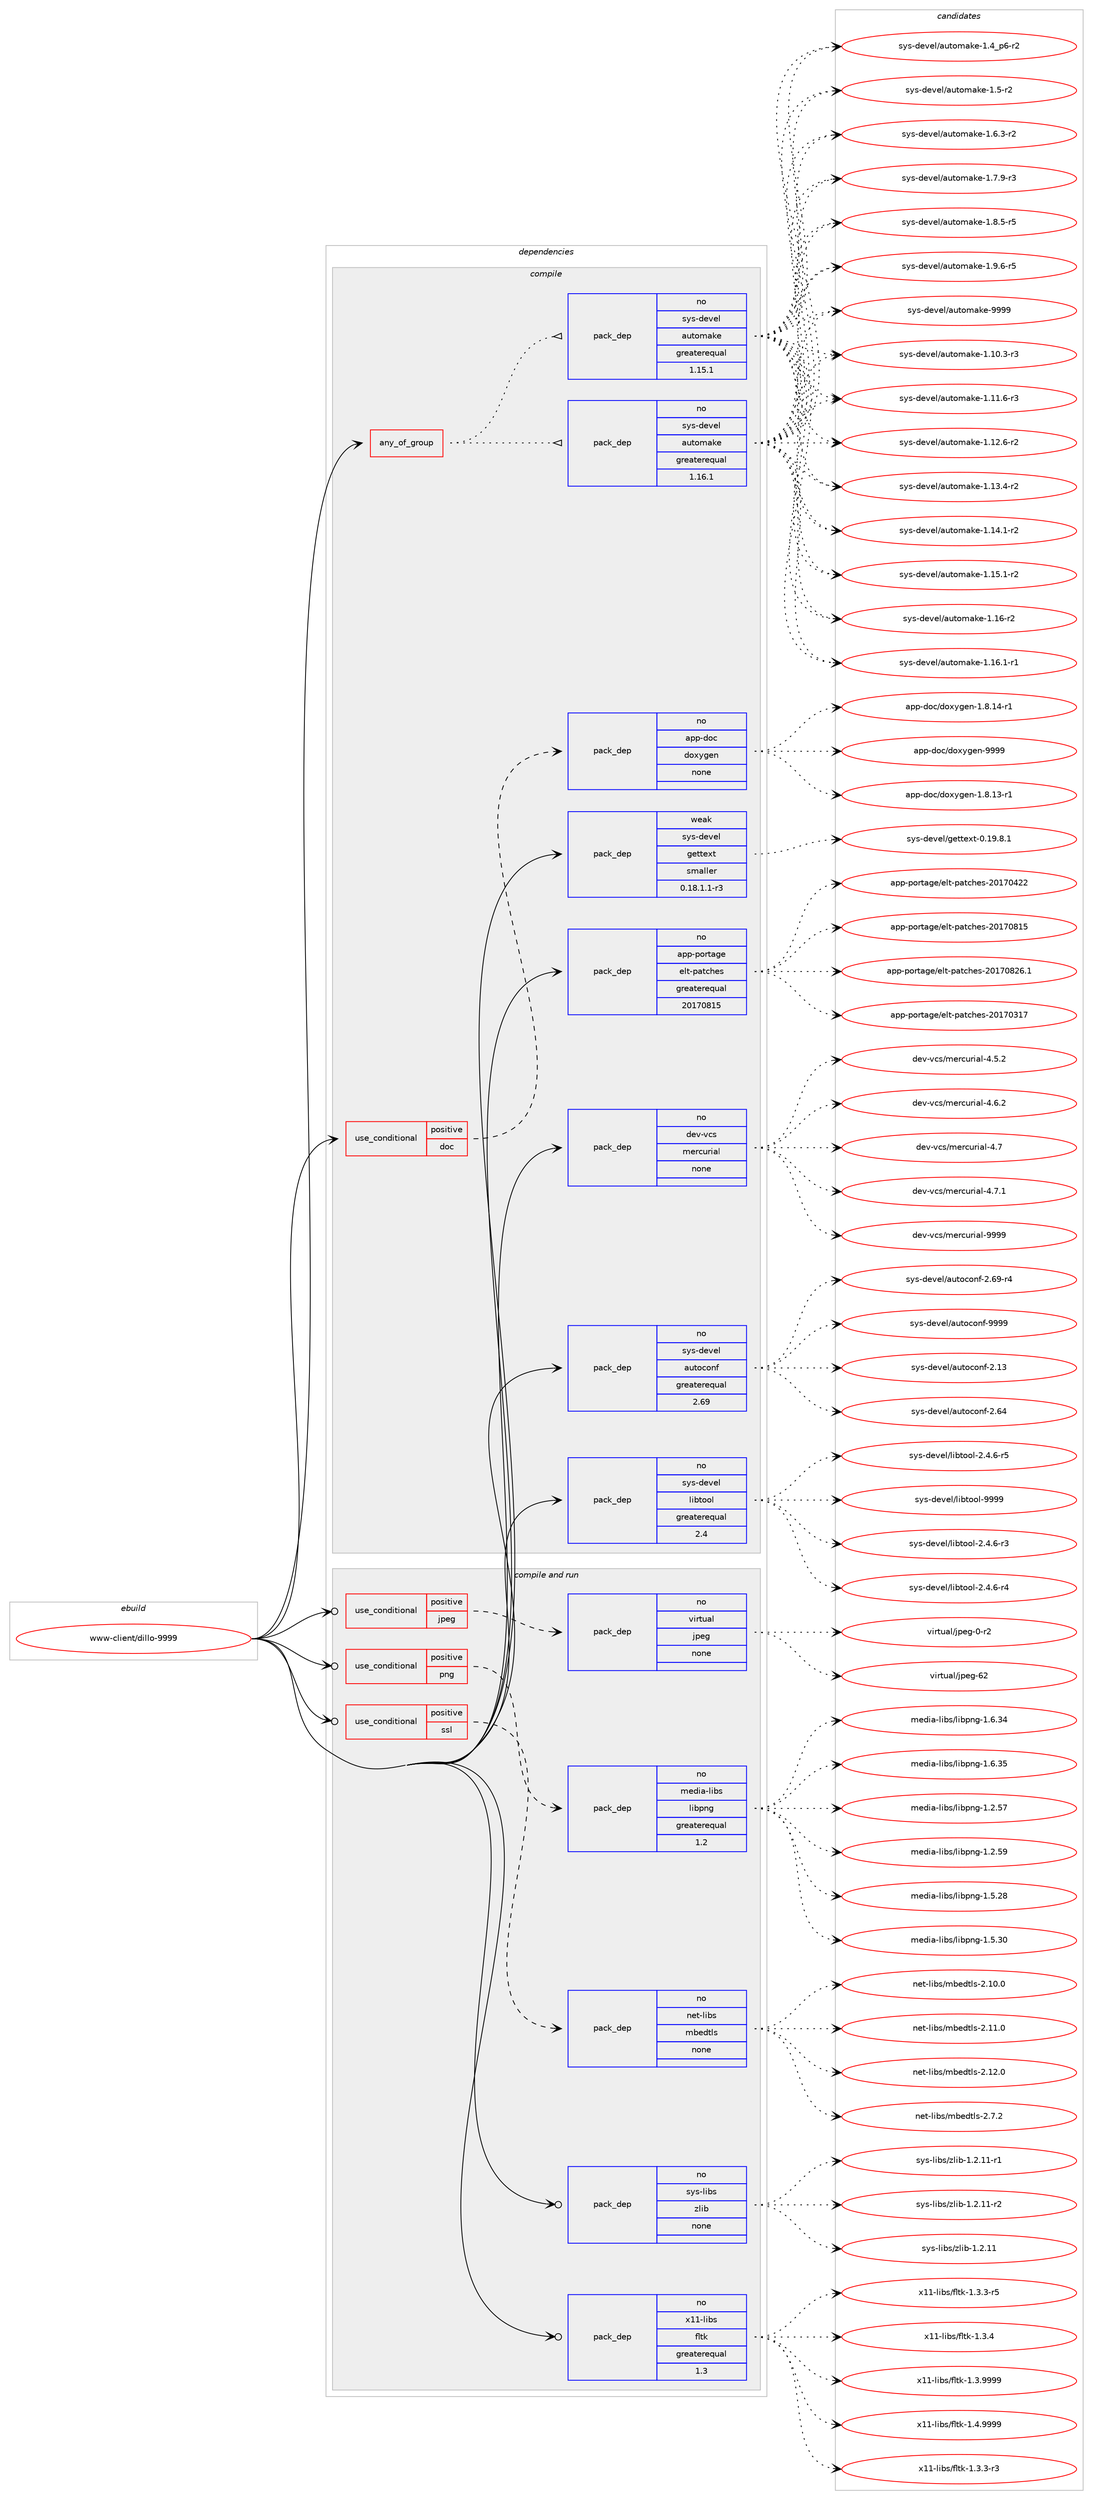 digraph prolog {

# *************
# Graph options
# *************

newrank=true;
concentrate=true;
compound=true;
graph [rankdir=LR,fontname=Helvetica,fontsize=10,ranksep=1.5];#, ranksep=2.5, nodesep=0.2];
edge  [arrowhead=vee];
node  [fontname=Helvetica,fontsize=10];

# **********
# The ebuild
# **********

subgraph cluster_leftcol {
color=gray;
rank=same;
label=<<i>ebuild</i>>;
id [label="www-client/dillo-9999", color=red, width=4, href="../www-client/dillo-9999.svg"];
}

# ****************
# The dependencies
# ****************

subgraph cluster_midcol {
color=gray;
label=<<i>dependencies</i>>;
subgraph cluster_compile {
fillcolor="#eeeeee";
style=filled;
label=<<i>compile</i>>;
subgraph any324 {
dependency17467 [label=<<TABLE BORDER="0" CELLBORDER="1" CELLSPACING="0" CELLPADDING="4"><TR><TD CELLPADDING="10">any_of_group</TD></TR></TABLE>>, shape=none, color=red];subgraph pack12136 {
dependency17468 [label=<<TABLE BORDER="0" CELLBORDER="1" CELLSPACING="0" CELLPADDING="4" WIDTH="220"><TR><TD ROWSPAN="6" CELLPADDING="30">pack_dep</TD></TR><TR><TD WIDTH="110">no</TD></TR><TR><TD>sys-devel</TD></TR><TR><TD>automake</TD></TR><TR><TD>greaterequal</TD></TR><TR><TD>1.16.1</TD></TR></TABLE>>, shape=none, color=blue];
}
dependency17467:e -> dependency17468:w [weight=20,style="dotted",arrowhead="oinv"];
subgraph pack12137 {
dependency17469 [label=<<TABLE BORDER="0" CELLBORDER="1" CELLSPACING="0" CELLPADDING="4" WIDTH="220"><TR><TD ROWSPAN="6" CELLPADDING="30">pack_dep</TD></TR><TR><TD WIDTH="110">no</TD></TR><TR><TD>sys-devel</TD></TR><TR><TD>automake</TD></TR><TR><TD>greaterequal</TD></TR><TR><TD>1.15.1</TD></TR></TABLE>>, shape=none, color=blue];
}
dependency17467:e -> dependency17469:w [weight=20,style="dotted",arrowhead="oinv"];
}
id:e -> dependency17467:w [weight=20,style="solid",arrowhead="vee"];
subgraph cond4978 {
dependency17470 [label=<<TABLE BORDER="0" CELLBORDER="1" CELLSPACING="0" CELLPADDING="4"><TR><TD ROWSPAN="3" CELLPADDING="10">use_conditional</TD></TR><TR><TD>positive</TD></TR><TR><TD>doc</TD></TR></TABLE>>, shape=none, color=red];
subgraph pack12138 {
dependency17471 [label=<<TABLE BORDER="0" CELLBORDER="1" CELLSPACING="0" CELLPADDING="4" WIDTH="220"><TR><TD ROWSPAN="6" CELLPADDING="30">pack_dep</TD></TR><TR><TD WIDTH="110">no</TD></TR><TR><TD>app-doc</TD></TR><TR><TD>doxygen</TD></TR><TR><TD>none</TD></TR><TR><TD></TD></TR></TABLE>>, shape=none, color=blue];
}
dependency17470:e -> dependency17471:w [weight=20,style="dashed",arrowhead="vee"];
}
id:e -> dependency17470:w [weight=20,style="solid",arrowhead="vee"];
subgraph pack12139 {
dependency17472 [label=<<TABLE BORDER="0" CELLBORDER="1" CELLSPACING="0" CELLPADDING="4" WIDTH="220"><TR><TD ROWSPAN="6" CELLPADDING="30">pack_dep</TD></TR><TR><TD WIDTH="110">no</TD></TR><TR><TD>app-portage</TD></TR><TR><TD>elt-patches</TD></TR><TR><TD>greaterequal</TD></TR><TR><TD>20170815</TD></TR></TABLE>>, shape=none, color=blue];
}
id:e -> dependency17472:w [weight=20,style="solid",arrowhead="vee"];
subgraph pack12140 {
dependency17473 [label=<<TABLE BORDER="0" CELLBORDER="1" CELLSPACING="0" CELLPADDING="4" WIDTH="220"><TR><TD ROWSPAN="6" CELLPADDING="30">pack_dep</TD></TR><TR><TD WIDTH="110">no</TD></TR><TR><TD>dev-vcs</TD></TR><TR><TD>mercurial</TD></TR><TR><TD>none</TD></TR><TR><TD></TD></TR></TABLE>>, shape=none, color=blue];
}
id:e -> dependency17473:w [weight=20,style="solid",arrowhead="vee"];
subgraph pack12141 {
dependency17474 [label=<<TABLE BORDER="0" CELLBORDER="1" CELLSPACING="0" CELLPADDING="4" WIDTH="220"><TR><TD ROWSPAN="6" CELLPADDING="30">pack_dep</TD></TR><TR><TD WIDTH="110">no</TD></TR><TR><TD>sys-devel</TD></TR><TR><TD>autoconf</TD></TR><TR><TD>greaterequal</TD></TR><TR><TD>2.69</TD></TR></TABLE>>, shape=none, color=blue];
}
id:e -> dependency17474:w [weight=20,style="solid",arrowhead="vee"];
subgraph pack12142 {
dependency17475 [label=<<TABLE BORDER="0" CELLBORDER="1" CELLSPACING="0" CELLPADDING="4" WIDTH="220"><TR><TD ROWSPAN="6" CELLPADDING="30">pack_dep</TD></TR><TR><TD WIDTH="110">no</TD></TR><TR><TD>sys-devel</TD></TR><TR><TD>libtool</TD></TR><TR><TD>greaterequal</TD></TR><TR><TD>2.4</TD></TR></TABLE>>, shape=none, color=blue];
}
id:e -> dependency17475:w [weight=20,style="solid",arrowhead="vee"];
subgraph pack12143 {
dependency17476 [label=<<TABLE BORDER="0" CELLBORDER="1" CELLSPACING="0" CELLPADDING="4" WIDTH="220"><TR><TD ROWSPAN="6" CELLPADDING="30">pack_dep</TD></TR><TR><TD WIDTH="110">weak</TD></TR><TR><TD>sys-devel</TD></TR><TR><TD>gettext</TD></TR><TR><TD>smaller</TD></TR><TR><TD>0.18.1.1-r3</TD></TR></TABLE>>, shape=none, color=blue];
}
id:e -> dependency17476:w [weight=20,style="solid",arrowhead="vee"];
}
subgraph cluster_compileandrun {
fillcolor="#eeeeee";
style=filled;
label=<<i>compile and run</i>>;
subgraph cond4979 {
dependency17477 [label=<<TABLE BORDER="0" CELLBORDER="1" CELLSPACING="0" CELLPADDING="4"><TR><TD ROWSPAN="3" CELLPADDING="10">use_conditional</TD></TR><TR><TD>positive</TD></TR><TR><TD>jpeg</TD></TR></TABLE>>, shape=none, color=red];
subgraph pack12144 {
dependency17478 [label=<<TABLE BORDER="0" CELLBORDER="1" CELLSPACING="0" CELLPADDING="4" WIDTH="220"><TR><TD ROWSPAN="6" CELLPADDING="30">pack_dep</TD></TR><TR><TD WIDTH="110">no</TD></TR><TR><TD>virtual</TD></TR><TR><TD>jpeg</TD></TR><TR><TD>none</TD></TR><TR><TD></TD></TR></TABLE>>, shape=none, color=blue];
}
dependency17477:e -> dependency17478:w [weight=20,style="dashed",arrowhead="vee"];
}
id:e -> dependency17477:w [weight=20,style="solid",arrowhead="odotvee"];
subgraph cond4980 {
dependency17479 [label=<<TABLE BORDER="0" CELLBORDER="1" CELLSPACING="0" CELLPADDING="4"><TR><TD ROWSPAN="3" CELLPADDING="10">use_conditional</TD></TR><TR><TD>positive</TD></TR><TR><TD>png</TD></TR></TABLE>>, shape=none, color=red];
subgraph pack12145 {
dependency17480 [label=<<TABLE BORDER="0" CELLBORDER="1" CELLSPACING="0" CELLPADDING="4" WIDTH="220"><TR><TD ROWSPAN="6" CELLPADDING="30">pack_dep</TD></TR><TR><TD WIDTH="110">no</TD></TR><TR><TD>media-libs</TD></TR><TR><TD>libpng</TD></TR><TR><TD>greaterequal</TD></TR><TR><TD>1.2</TD></TR></TABLE>>, shape=none, color=blue];
}
dependency17479:e -> dependency17480:w [weight=20,style="dashed",arrowhead="vee"];
}
id:e -> dependency17479:w [weight=20,style="solid",arrowhead="odotvee"];
subgraph cond4981 {
dependency17481 [label=<<TABLE BORDER="0" CELLBORDER="1" CELLSPACING="0" CELLPADDING="4"><TR><TD ROWSPAN="3" CELLPADDING="10">use_conditional</TD></TR><TR><TD>positive</TD></TR><TR><TD>ssl</TD></TR></TABLE>>, shape=none, color=red];
subgraph pack12146 {
dependency17482 [label=<<TABLE BORDER="0" CELLBORDER="1" CELLSPACING="0" CELLPADDING="4" WIDTH="220"><TR><TD ROWSPAN="6" CELLPADDING="30">pack_dep</TD></TR><TR><TD WIDTH="110">no</TD></TR><TR><TD>net-libs</TD></TR><TR><TD>mbedtls</TD></TR><TR><TD>none</TD></TR><TR><TD></TD></TR></TABLE>>, shape=none, color=blue];
}
dependency17481:e -> dependency17482:w [weight=20,style="dashed",arrowhead="vee"];
}
id:e -> dependency17481:w [weight=20,style="solid",arrowhead="odotvee"];
subgraph pack12147 {
dependency17483 [label=<<TABLE BORDER="0" CELLBORDER="1" CELLSPACING="0" CELLPADDING="4" WIDTH="220"><TR><TD ROWSPAN="6" CELLPADDING="30">pack_dep</TD></TR><TR><TD WIDTH="110">no</TD></TR><TR><TD>sys-libs</TD></TR><TR><TD>zlib</TD></TR><TR><TD>none</TD></TR><TR><TD></TD></TR></TABLE>>, shape=none, color=blue];
}
id:e -> dependency17483:w [weight=20,style="solid",arrowhead="odotvee"];
subgraph pack12148 {
dependency17484 [label=<<TABLE BORDER="0" CELLBORDER="1" CELLSPACING="0" CELLPADDING="4" WIDTH="220"><TR><TD ROWSPAN="6" CELLPADDING="30">pack_dep</TD></TR><TR><TD WIDTH="110">no</TD></TR><TR><TD>x11-libs</TD></TR><TR><TD>fltk</TD></TR><TR><TD>greaterequal</TD></TR><TR><TD>1.3</TD></TR></TABLE>>, shape=none, color=blue];
}
id:e -> dependency17484:w [weight=20,style="solid",arrowhead="odotvee"];
}
subgraph cluster_run {
fillcolor="#eeeeee";
style=filled;
label=<<i>run</i>>;
}
}

# **************
# The candidates
# **************

subgraph cluster_choices {
rank=same;
color=gray;
label=<<i>candidates</i>>;

subgraph choice12136 {
color=black;
nodesep=1;
choice11512111545100101118101108479711711611110997107101454946494846514511451 [label="sys-devel/automake-1.10.3-r3", color=red, width=4,href="../sys-devel/automake-1.10.3-r3.svg"];
choice11512111545100101118101108479711711611110997107101454946494946544511451 [label="sys-devel/automake-1.11.6-r3", color=red, width=4,href="../sys-devel/automake-1.11.6-r3.svg"];
choice11512111545100101118101108479711711611110997107101454946495046544511450 [label="sys-devel/automake-1.12.6-r2", color=red, width=4,href="../sys-devel/automake-1.12.6-r2.svg"];
choice11512111545100101118101108479711711611110997107101454946495146524511450 [label="sys-devel/automake-1.13.4-r2", color=red, width=4,href="../sys-devel/automake-1.13.4-r2.svg"];
choice11512111545100101118101108479711711611110997107101454946495246494511450 [label="sys-devel/automake-1.14.1-r2", color=red, width=4,href="../sys-devel/automake-1.14.1-r2.svg"];
choice11512111545100101118101108479711711611110997107101454946495346494511450 [label="sys-devel/automake-1.15.1-r2", color=red, width=4,href="../sys-devel/automake-1.15.1-r2.svg"];
choice1151211154510010111810110847971171161111099710710145494649544511450 [label="sys-devel/automake-1.16-r2", color=red, width=4,href="../sys-devel/automake-1.16-r2.svg"];
choice11512111545100101118101108479711711611110997107101454946495446494511449 [label="sys-devel/automake-1.16.1-r1", color=red, width=4,href="../sys-devel/automake-1.16.1-r1.svg"];
choice115121115451001011181011084797117116111109971071014549465295112544511450 [label="sys-devel/automake-1.4_p6-r2", color=red, width=4,href="../sys-devel/automake-1.4_p6-r2.svg"];
choice11512111545100101118101108479711711611110997107101454946534511450 [label="sys-devel/automake-1.5-r2", color=red, width=4,href="../sys-devel/automake-1.5-r2.svg"];
choice115121115451001011181011084797117116111109971071014549465446514511450 [label="sys-devel/automake-1.6.3-r2", color=red, width=4,href="../sys-devel/automake-1.6.3-r2.svg"];
choice115121115451001011181011084797117116111109971071014549465546574511451 [label="sys-devel/automake-1.7.9-r3", color=red, width=4,href="../sys-devel/automake-1.7.9-r3.svg"];
choice115121115451001011181011084797117116111109971071014549465646534511453 [label="sys-devel/automake-1.8.5-r5", color=red, width=4,href="../sys-devel/automake-1.8.5-r5.svg"];
choice115121115451001011181011084797117116111109971071014549465746544511453 [label="sys-devel/automake-1.9.6-r5", color=red, width=4,href="../sys-devel/automake-1.9.6-r5.svg"];
choice115121115451001011181011084797117116111109971071014557575757 [label="sys-devel/automake-9999", color=red, width=4,href="../sys-devel/automake-9999.svg"];
dependency17468:e -> choice11512111545100101118101108479711711611110997107101454946494846514511451:w [style=dotted,weight="100"];
dependency17468:e -> choice11512111545100101118101108479711711611110997107101454946494946544511451:w [style=dotted,weight="100"];
dependency17468:e -> choice11512111545100101118101108479711711611110997107101454946495046544511450:w [style=dotted,weight="100"];
dependency17468:e -> choice11512111545100101118101108479711711611110997107101454946495146524511450:w [style=dotted,weight="100"];
dependency17468:e -> choice11512111545100101118101108479711711611110997107101454946495246494511450:w [style=dotted,weight="100"];
dependency17468:e -> choice11512111545100101118101108479711711611110997107101454946495346494511450:w [style=dotted,weight="100"];
dependency17468:e -> choice1151211154510010111810110847971171161111099710710145494649544511450:w [style=dotted,weight="100"];
dependency17468:e -> choice11512111545100101118101108479711711611110997107101454946495446494511449:w [style=dotted,weight="100"];
dependency17468:e -> choice115121115451001011181011084797117116111109971071014549465295112544511450:w [style=dotted,weight="100"];
dependency17468:e -> choice11512111545100101118101108479711711611110997107101454946534511450:w [style=dotted,weight="100"];
dependency17468:e -> choice115121115451001011181011084797117116111109971071014549465446514511450:w [style=dotted,weight="100"];
dependency17468:e -> choice115121115451001011181011084797117116111109971071014549465546574511451:w [style=dotted,weight="100"];
dependency17468:e -> choice115121115451001011181011084797117116111109971071014549465646534511453:w [style=dotted,weight="100"];
dependency17468:e -> choice115121115451001011181011084797117116111109971071014549465746544511453:w [style=dotted,weight="100"];
dependency17468:e -> choice115121115451001011181011084797117116111109971071014557575757:w [style=dotted,weight="100"];
}
subgraph choice12137 {
color=black;
nodesep=1;
choice11512111545100101118101108479711711611110997107101454946494846514511451 [label="sys-devel/automake-1.10.3-r3", color=red, width=4,href="../sys-devel/automake-1.10.3-r3.svg"];
choice11512111545100101118101108479711711611110997107101454946494946544511451 [label="sys-devel/automake-1.11.6-r3", color=red, width=4,href="../sys-devel/automake-1.11.6-r3.svg"];
choice11512111545100101118101108479711711611110997107101454946495046544511450 [label="sys-devel/automake-1.12.6-r2", color=red, width=4,href="../sys-devel/automake-1.12.6-r2.svg"];
choice11512111545100101118101108479711711611110997107101454946495146524511450 [label="sys-devel/automake-1.13.4-r2", color=red, width=4,href="../sys-devel/automake-1.13.4-r2.svg"];
choice11512111545100101118101108479711711611110997107101454946495246494511450 [label="sys-devel/automake-1.14.1-r2", color=red, width=4,href="../sys-devel/automake-1.14.1-r2.svg"];
choice11512111545100101118101108479711711611110997107101454946495346494511450 [label="sys-devel/automake-1.15.1-r2", color=red, width=4,href="../sys-devel/automake-1.15.1-r2.svg"];
choice1151211154510010111810110847971171161111099710710145494649544511450 [label="sys-devel/automake-1.16-r2", color=red, width=4,href="../sys-devel/automake-1.16-r2.svg"];
choice11512111545100101118101108479711711611110997107101454946495446494511449 [label="sys-devel/automake-1.16.1-r1", color=red, width=4,href="../sys-devel/automake-1.16.1-r1.svg"];
choice115121115451001011181011084797117116111109971071014549465295112544511450 [label="sys-devel/automake-1.4_p6-r2", color=red, width=4,href="../sys-devel/automake-1.4_p6-r2.svg"];
choice11512111545100101118101108479711711611110997107101454946534511450 [label="sys-devel/automake-1.5-r2", color=red, width=4,href="../sys-devel/automake-1.5-r2.svg"];
choice115121115451001011181011084797117116111109971071014549465446514511450 [label="sys-devel/automake-1.6.3-r2", color=red, width=4,href="../sys-devel/automake-1.6.3-r2.svg"];
choice115121115451001011181011084797117116111109971071014549465546574511451 [label="sys-devel/automake-1.7.9-r3", color=red, width=4,href="../sys-devel/automake-1.7.9-r3.svg"];
choice115121115451001011181011084797117116111109971071014549465646534511453 [label="sys-devel/automake-1.8.5-r5", color=red, width=4,href="../sys-devel/automake-1.8.5-r5.svg"];
choice115121115451001011181011084797117116111109971071014549465746544511453 [label="sys-devel/automake-1.9.6-r5", color=red, width=4,href="../sys-devel/automake-1.9.6-r5.svg"];
choice115121115451001011181011084797117116111109971071014557575757 [label="sys-devel/automake-9999", color=red, width=4,href="../sys-devel/automake-9999.svg"];
dependency17469:e -> choice11512111545100101118101108479711711611110997107101454946494846514511451:w [style=dotted,weight="100"];
dependency17469:e -> choice11512111545100101118101108479711711611110997107101454946494946544511451:w [style=dotted,weight="100"];
dependency17469:e -> choice11512111545100101118101108479711711611110997107101454946495046544511450:w [style=dotted,weight="100"];
dependency17469:e -> choice11512111545100101118101108479711711611110997107101454946495146524511450:w [style=dotted,weight="100"];
dependency17469:e -> choice11512111545100101118101108479711711611110997107101454946495246494511450:w [style=dotted,weight="100"];
dependency17469:e -> choice11512111545100101118101108479711711611110997107101454946495346494511450:w [style=dotted,weight="100"];
dependency17469:e -> choice1151211154510010111810110847971171161111099710710145494649544511450:w [style=dotted,weight="100"];
dependency17469:e -> choice11512111545100101118101108479711711611110997107101454946495446494511449:w [style=dotted,weight="100"];
dependency17469:e -> choice115121115451001011181011084797117116111109971071014549465295112544511450:w [style=dotted,weight="100"];
dependency17469:e -> choice11512111545100101118101108479711711611110997107101454946534511450:w [style=dotted,weight="100"];
dependency17469:e -> choice115121115451001011181011084797117116111109971071014549465446514511450:w [style=dotted,weight="100"];
dependency17469:e -> choice115121115451001011181011084797117116111109971071014549465546574511451:w [style=dotted,weight="100"];
dependency17469:e -> choice115121115451001011181011084797117116111109971071014549465646534511453:w [style=dotted,weight="100"];
dependency17469:e -> choice115121115451001011181011084797117116111109971071014549465746544511453:w [style=dotted,weight="100"];
dependency17469:e -> choice115121115451001011181011084797117116111109971071014557575757:w [style=dotted,weight="100"];
}
subgraph choice12138 {
color=black;
nodesep=1;
choice97112112451001119947100111120121103101110454946564649514511449 [label="app-doc/doxygen-1.8.13-r1", color=red, width=4,href="../app-doc/doxygen-1.8.13-r1.svg"];
choice97112112451001119947100111120121103101110454946564649524511449 [label="app-doc/doxygen-1.8.14-r1", color=red, width=4,href="../app-doc/doxygen-1.8.14-r1.svg"];
choice971121124510011199471001111201211031011104557575757 [label="app-doc/doxygen-9999", color=red, width=4,href="../app-doc/doxygen-9999.svg"];
dependency17471:e -> choice97112112451001119947100111120121103101110454946564649514511449:w [style=dotted,weight="100"];
dependency17471:e -> choice97112112451001119947100111120121103101110454946564649524511449:w [style=dotted,weight="100"];
dependency17471:e -> choice971121124510011199471001111201211031011104557575757:w [style=dotted,weight="100"];
}
subgraph choice12139 {
color=black;
nodesep=1;
choice97112112451121111141169710310147101108116451129711699104101115455048495548514955 [label="app-portage/elt-patches-20170317", color=red, width=4,href="../app-portage/elt-patches-20170317.svg"];
choice97112112451121111141169710310147101108116451129711699104101115455048495548525050 [label="app-portage/elt-patches-20170422", color=red, width=4,href="../app-portage/elt-patches-20170422.svg"];
choice97112112451121111141169710310147101108116451129711699104101115455048495548564953 [label="app-portage/elt-patches-20170815", color=red, width=4,href="../app-portage/elt-patches-20170815.svg"];
choice971121124511211111411697103101471011081164511297116991041011154550484955485650544649 [label="app-portage/elt-patches-20170826.1", color=red, width=4,href="../app-portage/elt-patches-20170826.1.svg"];
dependency17472:e -> choice97112112451121111141169710310147101108116451129711699104101115455048495548514955:w [style=dotted,weight="100"];
dependency17472:e -> choice97112112451121111141169710310147101108116451129711699104101115455048495548525050:w [style=dotted,weight="100"];
dependency17472:e -> choice97112112451121111141169710310147101108116451129711699104101115455048495548564953:w [style=dotted,weight="100"];
dependency17472:e -> choice971121124511211111411697103101471011081164511297116991041011154550484955485650544649:w [style=dotted,weight="100"];
}
subgraph choice12140 {
color=black;
nodesep=1;
choice1001011184511899115471091011149911711410597108455246534650 [label="dev-vcs/mercurial-4.5.2", color=red, width=4,href="../dev-vcs/mercurial-4.5.2.svg"];
choice1001011184511899115471091011149911711410597108455246544650 [label="dev-vcs/mercurial-4.6.2", color=red, width=4,href="../dev-vcs/mercurial-4.6.2.svg"];
choice100101118451189911547109101114991171141059710845524655 [label="dev-vcs/mercurial-4.7", color=red, width=4,href="../dev-vcs/mercurial-4.7.svg"];
choice1001011184511899115471091011149911711410597108455246554649 [label="dev-vcs/mercurial-4.7.1", color=red, width=4,href="../dev-vcs/mercurial-4.7.1.svg"];
choice10010111845118991154710910111499117114105971084557575757 [label="dev-vcs/mercurial-9999", color=red, width=4,href="../dev-vcs/mercurial-9999.svg"];
dependency17473:e -> choice1001011184511899115471091011149911711410597108455246534650:w [style=dotted,weight="100"];
dependency17473:e -> choice1001011184511899115471091011149911711410597108455246544650:w [style=dotted,weight="100"];
dependency17473:e -> choice100101118451189911547109101114991171141059710845524655:w [style=dotted,weight="100"];
dependency17473:e -> choice1001011184511899115471091011149911711410597108455246554649:w [style=dotted,weight="100"];
dependency17473:e -> choice10010111845118991154710910111499117114105971084557575757:w [style=dotted,weight="100"];
}
subgraph choice12141 {
color=black;
nodesep=1;
choice115121115451001011181011084797117116111991111101024550464951 [label="sys-devel/autoconf-2.13", color=red, width=4,href="../sys-devel/autoconf-2.13.svg"];
choice115121115451001011181011084797117116111991111101024550465452 [label="sys-devel/autoconf-2.64", color=red, width=4,href="../sys-devel/autoconf-2.64.svg"];
choice1151211154510010111810110847971171161119911111010245504654574511452 [label="sys-devel/autoconf-2.69-r4", color=red, width=4,href="../sys-devel/autoconf-2.69-r4.svg"];
choice115121115451001011181011084797117116111991111101024557575757 [label="sys-devel/autoconf-9999", color=red, width=4,href="../sys-devel/autoconf-9999.svg"];
dependency17474:e -> choice115121115451001011181011084797117116111991111101024550464951:w [style=dotted,weight="100"];
dependency17474:e -> choice115121115451001011181011084797117116111991111101024550465452:w [style=dotted,weight="100"];
dependency17474:e -> choice1151211154510010111810110847971171161119911111010245504654574511452:w [style=dotted,weight="100"];
dependency17474:e -> choice115121115451001011181011084797117116111991111101024557575757:w [style=dotted,weight="100"];
}
subgraph choice12142 {
color=black;
nodesep=1;
choice1151211154510010111810110847108105981161111111084550465246544511451 [label="sys-devel/libtool-2.4.6-r3", color=red, width=4,href="../sys-devel/libtool-2.4.6-r3.svg"];
choice1151211154510010111810110847108105981161111111084550465246544511452 [label="sys-devel/libtool-2.4.6-r4", color=red, width=4,href="../sys-devel/libtool-2.4.6-r4.svg"];
choice1151211154510010111810110847108105981161111111084550465246544511453 [label="sys-devel/libtool-2.4.6-r5", color=red, width=4,href="../sys-devel/libtool-2.4.6-r5.svg"];
choice1151211154510010111810110847108105981161111111084557575757 [label="sys-devel/libtool-9999", color=red, width=4,href="../sys-devel/libtool-9999.svg"];
dependency17475:e -> choice1151211154510010111810110847108105981161111111084550465246544511451:w [style=dotted,weight="100"];
dependency17475:e -> choice1151211154510010111810110847108105981161111111084550465246544511452:w [style=dotted,weight="100"];
dependency17475:e -> choice1151211154510010111810110847108105981161111111084550465246544511453:w [style=dotted,weight="100"];
dependency17475:e -> choice1151211154510010111810110847108105981161111111084557575757:w [style=dotted,weight="100"];
}
subgraph choice12143 {
color=black;
nodesep=1;
choice1151211154510010111810110847103101116116101120116454846495746564649 [label="sys-devel/gettext-0.19.8.1", color=red, width=4,href="../sys-devel/gettext-0.19.8.1.svg"];
dependency17476:e -> choice1151211154510010111810110847103101116116101120116454846495746564649:w [style=dotted,weight="100"];
}
subgraph choice12144 {
color=black;
nodesep=1;
choice118105114116117971084710611210110345484511450 [label="virtual/jpeg-0-r2", color=red, width=4,href="../virtual/jpeg-0-r2.svg"];
choice1181051141161179710847106112101103455450 [label="virtual/jpeg-62", color=red, width=4,href="../virtual/jpeg-62.svg"];
dependency17478:e -> choice118105114116117971084710611210110345484511450:w [style=dotted,weight="100"];
dependency17478:e -> choice1181051141161179710847106112101103455450:w [style=dotted,weight="100"];
}
subgraph choice12145 {
color=black;
nodesep=1;
choice109101100105974510810598115471081059811211010345494650465355 [label="media-libs/libpng-1.2.57", color=red, width=4,href="../media-libs/libpng-1.2.57.svg"];
choice109101100105974510810598115471081059811211010345494650465357 [label="media-libs/libpng-1.2.59", color=red, width=4,href="../media-libs/libpng-1.2.59.svg"];
choice109101100105974510810598115471081059811211010345494653465056 [label="media-libs/libpng-1.5.28", color=red, width=4,href="../media-libs/libpng-1.5.28.svg"];
choice109101100105974510810598115471081059811211010345494653465148 [label="media-libs/libpng-1.5.30", color=red, width=4,href="../media-libs/libpng-1.5.30.svg"];
choice109101100105974510810598115471081059811211010345494654465152 [label="media-libs/libpng-1.6.34", color=red, width=4,href="../media-libs/libpng-1.6.34.svg"];
choice109101100105974510810598115471081059811211010345494654465153 [label="media-libs/libpng-1.6.35", color=red, width=4,href="../media-libs/libpng-1.6.35.svg"];
dependency17480:e -> choice109101100105974510810598115471081059811211010345494650465355:w [style=dotted,weight="100"];
dependency17480:e -> choice109101100105974510810598115471081059811211010345494650465357:w [style=dotted,weight="100"];
dependency17480:e -> choice109101100105974510810598115471081059811211010345494653465056:w [style=dotted,weight="100"];
dependency17480:e -> choice109101100105974510810598115471081059811211010345494653465148:w [style=dotted,weight="100"];
dependency17480:e -> choice109101100105974510810598115471081059811211010345494654465152:w [style=dotted,weight="100"];
dependency17480:e -> choice109101100105974510810598115471081059811211010345494654465153:w [style=dotted,weight="100"];
}
subgraph choice12146 {
color=black;
nodesep=1;
choice1101011164510810598115471099810110011610811545504649484648 [label="net-libs/mbedtls-2.10.0", color=red, width=4,href="../net-libs/mbedtls-2.10.0.svg"];
choice1101011164510810598115471099810110011610811545504649494648 [label="net-libs/mbedtls-2.11.0", color=red, width=4,href="../net-libs/mbedtls-2.11.0.svg"];
choice1101011164510810598115471099810110011610811545504649504648 [label="net-libs/mbedtls-2.12.0", color=red, width=4,href="../net-libs/mbedtls-2.12.0.svg"];
choice11010111645108105981154710998101100116108115455046554650 [label="net-libs/mbedtls-2.7.2", color=red, width=4,href="../net-libs/mbedtls-2.7.2.svg"];
dependency17482:e -> choice1101011164510810598115471099810110011610811545504649484648:w [style=dotted,weight="100"];
dependency17482:e -> choice1101011164510810598115471099810110011610811545504649494648:w [style=dotted,weight="100"];
dependency17482:e -> choice1101011164510810598115471099810110011610811545504649504648:w [style=dotted,weight="100"];
dependency17482:e -> choice11010111645108105981154710998101100116108115455046554650:w [style=dotted,weight="100"];
}
subgraph choice12147 {
color=black;
nodesep=1;
choice1151211154510810598115471221081059845494650464949 [label="sys-libs/zlib-1.2.11", color=red, width=4,href="../sys-libs/zlib-1.2.11.svg"];
choice11512111545108105981154712210810598454946504649494511449 [label="sys-libs/zlib-1.2.11-r1", color=red, width=4,href="../sys-libs/zlib-1.2.11-r1.svg"];
choice11512111545108105981154712210810598454946504649494511450 [label="sys-libs/zlib-1.2.11-r2", color=red, width=4,href="../sys-libs/zlib-1.2.11-r2.svg"];
dependency17483:e -> choice1151211154510810598115471221081059845494650464949:w [style=dotted,weight="100"];
dependency17483:e -> choice11512111545108105981154712210810598454946504649494511449:w [style=dotted,weight="100"];
dependency17483:e -> choice11512111545108105981154712210810598454946504649494511450:w [style=dotted,weight="100"];
}
subgraph choice12148 {
color=black;
nodesep=1;
choice12049494510810598115471021081161074549465146514511451 [label="x11-libs/fltk-1.3.3-r3", color=red, width=4,href="../x11-libs/fltk-1.3.3-r3.svg"];
choice12049494510810598115471021081161074549465146514511453 [label="x11-libs/fltk-1.3.3-r5", color=red, width=4,href="../x11-libs/fltk-1.3.3-r5.svg"];
choice1204949451081059811547102108116107454946514652 [label="x11-libs/fltk-1.3.4", color=red, width=4,href="../x11-libs/fltk-1.3.4.svg"];
choice1204949451081059811547102108116107454946514657575757 [label="x11-libs/fltk-1.3.9999", color=red, width=4,href="../x11-libs/fltk-1.3.9999.svg"];
choice1204949451081059811547102108116107454946524657575757 [label="x11-libs/fltk-1.4.9999", color=red, width=4,href="../x11-libs/fltk-1.4.9999.svg"];
dependency17484:e -> choice12049494510810598115471021081161074549465146514511451:w [style=dotted,weight="100"];
dependency17484:e -> choice12049494510810598115471021081161074549465146514511453:w [style=dotted,weight="100"];
dependency17484:e -> choice1204949451081059811547102108116107454946514652:w [style=dotted,weight="100"];
dependency17484:e -> choice1204949451081059811547102108116107454946514657575757:w [style=dotted,weight="100"];
dependency17484:e -> choice1204949451081059811547102108116107454946524657575757:w [style=dotted,weight="100"];
}
}

}
